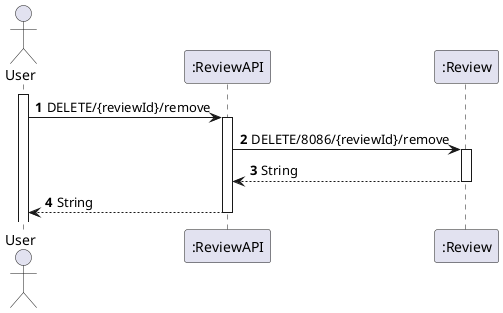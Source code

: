@startuml
'https://plantuml.com/sequence-diagram

autoactivate on
autonumber

actor "User" as User
participant ":ReviewAPI" as rev1
participant ":Review" as rev2

activate User

User -> rev1: DELETE/{reviewId}/remove
rev1 -> rev2: DELETE/8086/{reviewId}/remove
rev2 -->rev1: String
rev1 --> User: String
@enduml